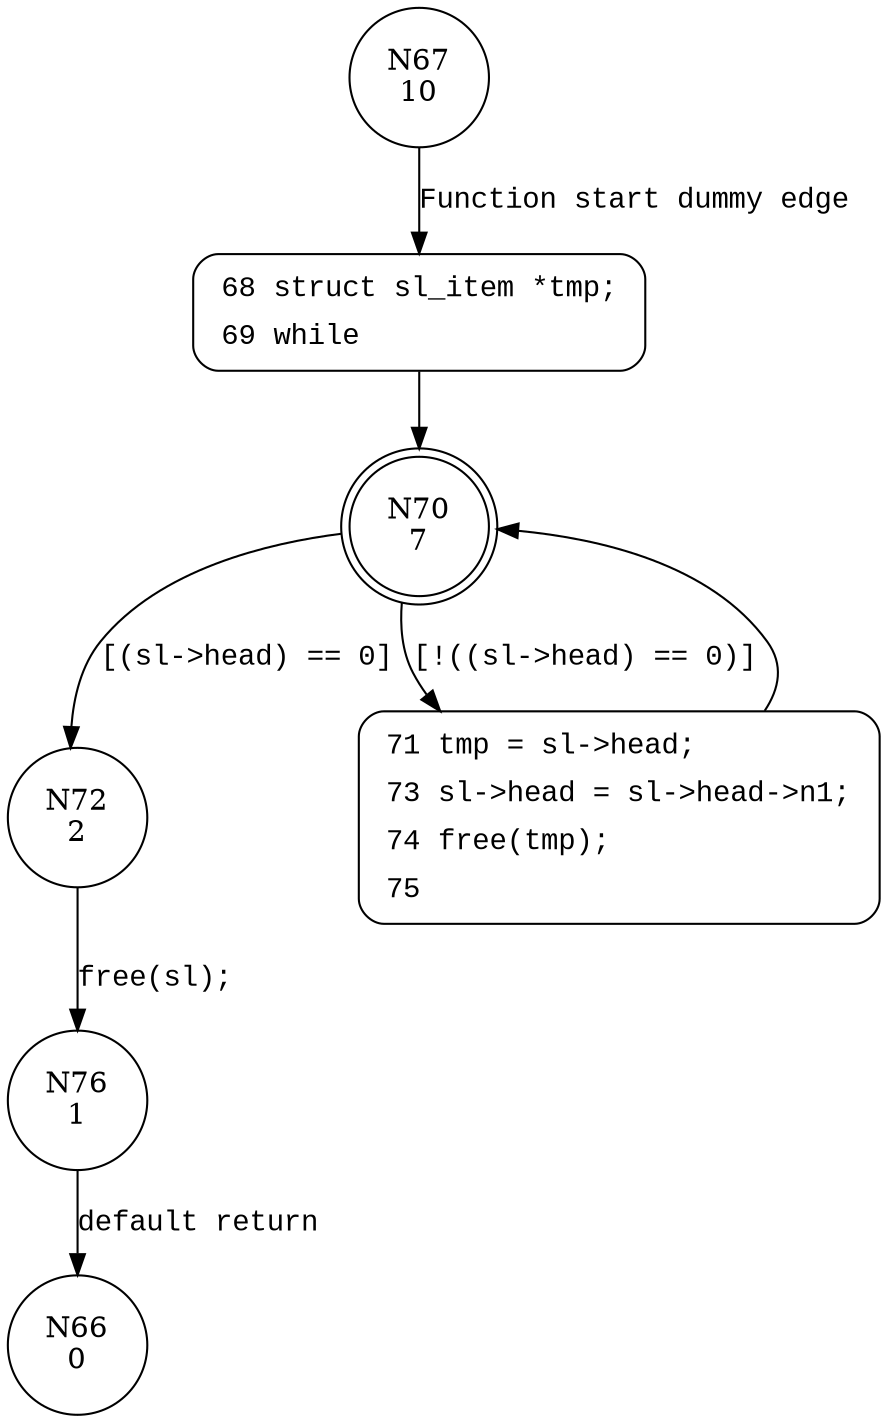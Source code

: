 digraph destroy_sl {
67 [shape="circle" label="N67\n10"]
68 [shape="circle" label="N68\n9"]
70 [shape="doublecircle" label="N70\n7"]
72 [shape="circle" label="N72\n2"]
71 [shape="circle" label="N71\n6"]
76 [shape="circle" label="N76\n1"]
66 [shape="circle" label="N66\n0"]
68 [style="filled,bold" penwidth="1" fillcolor="white" fontname="Courier New" shape="Mrecord" label=<<table border="0" cellborder="0" cellpadding="3" bgcolor="white"><tr><td align="right">68</td><td align="left">struct sl_item *tmp;</td></tr><tr><td align="right">69</td><td align="left">while</td></tr></table>>]
68 -> 70[label=""]
71 [style="filled,bold" penwidth="1" fillcolor="white" fontname="Courier New" shape="Mrecord" label=<<table border="0" cellborder="0" cellpadding="3" bgcolor="white"><tr><td align="right">71</td><td align="left">tmp = sl-&gt;head;</td></tr><tr><td align="right">73</td><td align="left">sl-&gt;head = sl-&gt;head-&gt;n1;</td></tr><tr><td align="right">74</td><td align="left">free(tmp);</td></tr><tr><td align="right">75</td><td align="left"></td></tr></table>>]
71 -> 70[label=""]
67 -> 68 [label="Function start dummy edge" fontname="Courier New"]
70 -> 72 [label="[(sl->head) == 0]" fontname="Courier New"]
70 -> 71 [label="[!((sl->head) == 0)]" fontname="Courier New"]
72 -> 76 [label="free(sl);" fontname="Courier New"]
76 -> 66 [label="default return" fontname="Courier New"]
}